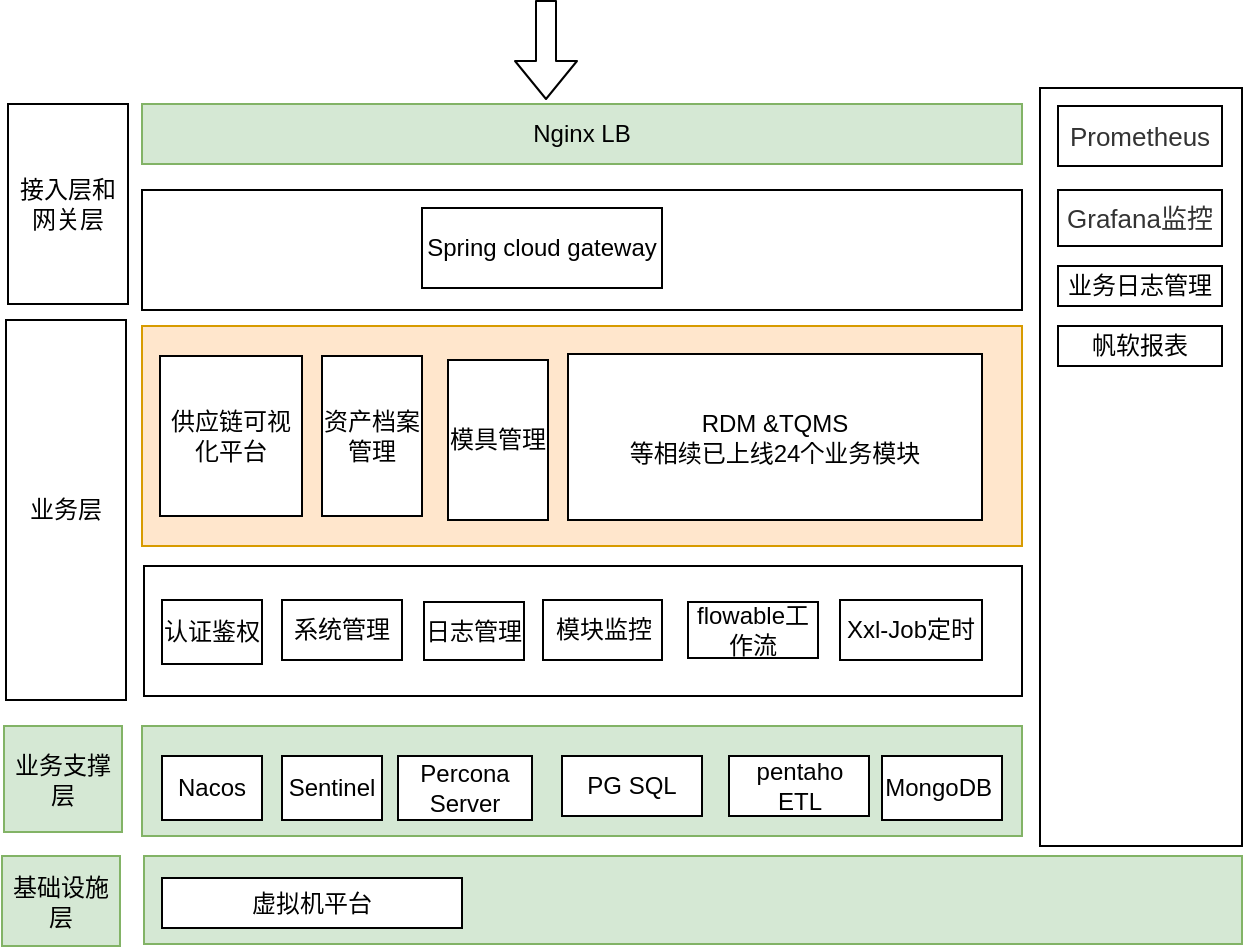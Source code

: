 <mxfile version="20.0.4" type="github">
  <diagram id="FreApOh0P8EAd21RDP0V" name="第 1 页">
    <mxGraphModel dx="976" dy="652" grid="1" gridSize="10" guides="1" tooltips="1" connect="1" arrows="1" fold="1" page="1" pageScale="1" pageWidth="827" pageHeight="1169" math="0" shadow="0">
      <root>
        <mxCell id="0" />
        <mxCell id="1" parent="0" />
        <mxCell id="PHS2nzalzjmnBimHt5p8-22" value="" style="rounded=0;whiteSpace=wrap;html=1;" parent="1" vertex="1">
          <mxGeometry x="121" y="340" width="439" height="65" as="geometry" />
        </mxCell>
        <mxCell id="2qADty-PDScpuY2AhweU-35" value="" style="rounded=0;whiteSpace=wrap;html=1;fillColor=#d5e8d4;strokeColor=#82b366;" parent="1" vertex="1">
          <mxGeometry x="121" y="485" width="549" height="44" as="geometry" />
        </mxCell>
        <mxCell id="2qADty-PDScpuY2AhweU-22" value="&lt;div align=&quot;left&quot;&gt;&lt;br&gt;&lt;/div&gt;" style="rounded=0;whiteSpace=wrap;html=1;" parent="1" vertex="1">
          <mxGeometry x="120" y="152" width="440" height="60" as="geometry" />
        </mxCell>
        <mxCell id="2qADty-PDScpuY2AhweU-21" value="" style="rounded=0;whiteSpace=wrap;html=1;fillColor=#ffe6cc;strokeColor=#d79b00;" parent="1" vertex="1">
          <mxGeometry x="120" y="220" width="440" height="110" as="geometry" />
        </mxCell>
        <mxCell id="2qADty-PDScpuY2AhweU-2" value="" style="shape=flexArrow;endArrow=classic;html=1;" parent="1" edge="1">
          <mxGeometry width="50" height="50" relative="1" as="geometry">
            <mxPoint x="322" y="57" as="sourcePoint" />
            <mxPoint x="322" y="107" as="targetPoint" />
          </mxGeometry>
        </mxCell>
        <mxCell id="2qADty-PDScpuY2AhweU-3" value="Nginx LB" style="rounded=0;whiteSpace=wrap;html=1;fillColor=#d5e8d4;strokeColor=#82b366;" parent="1" vertex="1">
          <mxGeometry x="120" y="109" width="440" height="30" as="geometry" />
        </mxCell>
        <mxCell id="2qADty-PDScpuY2AhweU-4" value="&lt;div&gt;Spring cloud gateway&lt;/div&gt;" style="rounded=0;whiteSpace=wrap;html=1;" parent="1" vertex="1">
          <mxGeometry x="260" y="161" width="120" height="40" as="geometry" />
        </mxCell>
        <mxCell id="2qADty-PDScpuY2AhweU-8" value="资产档案管理" style="rounded=0;whiteSpace=wrap;html=1;" parent="1" vertex="1">
          <mxGeometry x="210" y="235" width="50" height="80" as="geometry" />
        </mxCell>
        <mxCell id="2qADty-PDScpuY2AhweU-9" value="供应链可视化平台" style="rounded=0;whiteSpace=wrap;html=1;" parent="1" vertex="1">
          <mxGeometry x="129" y="235" width="71" height="80" as="geometry" />
        </mxCell>
        <mxCell id="2qADty-PDScpuY2AhweU-10" value="模具管理" style="rounded=0;whiteSpace=wrap;html=1;" parent="1" vertex="1">
          <mxGeometry x="273" y="237" width="50" height="80" as="geometry" />
        </mxCell>
        <mxCell id="2qADty-PDScpuY2AhweU-11" value="RDM &amp;amp;TQMS&lt;br&gt;等相续已上线24个业务模块" style="rounded=0;whiteSpace=wrap;html=1;" parent="1" vertex="1">
          <mxGeometry x="333" y="234" width="207" height="83" as="geometry" />
        </mxCell>
        <mxCell id="2qADty-PDScpuY2AhweU-14" value="虚拟机平台" style="rounded=0;whiteSpace=wrap;html=1;" parent="1" vertex="1">
          <mxGeometry x="130" y="496" width="150" height="25" as="geometry" />
        </mxCell>
        <mxCell id="2qADty-PDScpuY2AhweU-18" value="" style="rounded=0;whiteSpace=wrap;html=1;fillColor=#d5e8d4;strokeColor=#82b366;" parent="1" vertex="1">
          <mxGeometry x="120" y="420" width="440" height="55" as="geometry" />
        </mxCell>
        <mxCell id="2qADty-PDScpuY2AhweU-23" value="接入层和网关层" style="rounded=0;whiteSpace=wrap;html=1;" parent="1" vertex="1">
          <mxGeometry x="53" y="109" width="60" height="100" as="geometry" />
        </mxCell>
        <mxCell id="2qADty-PDScpuY2AhweU-26" value="业务层" style="rounded=0;whiteSpace=wrap;html=1;" parent="1" vertex="1">
          <mxGeometry x="52" y="217" width="60" height="190" as="geometry" />
        </mxCell>
        <mxCell id="2qADty-PDScpuY2AhweU-29" value="业务支撑层" style="rounded=0;whiteSpace=wrap;html=1;fillColor=#d5e8d4;strokeColor=#82b366;" parent="1" vertex="1">
          <mxGeometry x="51" y="420" width="59" height="53" as="geometry" />
        </mxCell>
        <mxCell id="2qADty-PDScpuY2AhweU-30" value="Nacos" style="rounded=0;whiteSpace=wrap;html=1;" parent="1" vertex="1">
          <mxGeometry x="130" y="435" width="50" height="32" as="geometry" />
        </mxCell>
        <mxCell id="2qADty-PDScpuY2AhweU-34" value="基础设施层" style="rounded=0;whiteSpace=wrap;html=1;fillColor=#d5e8d4;strokeColor=#82b366;" parent="1" vertex="1">
          <mxGeometry x="50" y="485" width="59" height="45" as="geometry" />
        </mxCell>
        <mxCell id="2qADty-PDScpuY2AhweU-45" value="Sentinel" style="rounded=0;whiteSpace=wrap;html=1;" parent="1" vertex="1">
          <mxGeometry x="190" y="435" width="50" height="32" as="geometry" />
        </mxCell>
        <mxCell id="2qADty-PDScpuY2AhweU-47" value="Percona Server" style="rounded=0;whiteSpace=wrap;html=1;" parent="1" vertex="1">
          <mxGeometry x="248" y="435" width="67" height="32" as="geometry" />
        </mxCell>
        <mxCell id="PHS2nzalzjmnBimHt5p8-1" value="PG SQL" style="rounded=0;whiteSpace=wrap;html=1;" parent="1" vertex="1">
          <mxGeometry x="330" y="435" width="70" height="30" as="geometry" />
        </mxCell>
        <mxCell id="PHS2nzalzjmnBimHt5p8-4" value="MongoDB&amp;nbsp;" style="rounded=0;whiteSpace=wrap;html=1;" parent="1" vertex="1">
          <mxGeometry x="490" y="435" width="60" height="32" as="geometry" />
        </mxCell>
        <mxCell id="PHS2nzalzjmnBimHt5p8-5" value="pentaho ETL" style="rounded=0;whiteSpace=wrap;html=1;" parent="1" vertex="1">
          <mxGeometry x="413.5" y="435" width="70" height="30" as="geometry" />
        </mxCell>
        <mxCell id="PHS2nzalzjmnBimHt5p8-6" value="日志管理" style="rounded=0;whiteSpace=wrap;html=1;" parent="1" vertex="1">
          <mxGeometry x="261" y="358" width="50" height="29" as="geometry" />
        </mxCell>
        <mxCell id="PHS2nzalzjmnBimHt5p8-7" value="模块监控" style="rounded=0;whiteSpace=wrap;html=1;" parent="1" vertex="1">
          <mxGeometry x="320.5" y="357" width="59.5" height="30" as="geometry" />
        </mxCell>
        <mxCell id="PHS2nzalzjmnBimHt5p8-8" value="flowable工作流" style="rounded=0;whiteSpace=wrap;html=1;" parent="1" vertex="1">
          <mxGeometry x="393" y="358" width="65" height="28" as="geometry" />
        </mxCell>
        <mxCell id="PHS2nzalzjmnBimHt5p8-9" value="认证鉴权" style="rounded=0;whiteSpace=wrap;html=1;" parent="1" vertex="1">
          <mxGeometry x="130" y="357" width="50" height="32" as="geometry" />
        </mxCell>
        <mxCell id="PHS2nzalzjmnBimHt5p8-11" value="系统管理" style="rounded=0;whiteSpace=wrap;html=1;" parent="1" vertex="1">
          <mxGeometry x="190" y="357" width="60" height="30" as="geometry" />
        </mxCell>
        <mxCell id="PHS2nzalzjmnBimHt5p8-16" value="Xxl-Job定时" style="rounded=0;whiteSpace=wrap;html=1;" parent="1" vertex="1">
          <mxGeometry x="469" y="357" width="71" height="30" as="geometry" />
        </mxCell>
        <mxCell id="PHS2nzalzjmnBimHt5p8-23" value="&lt;font color=&quot;#333333&quot; face=&quot;arial&quot;&gt;&lt;span style=&quot;font-size: 13px&quot;&gt;&lt;br&gt;&lt;/span&gt;&lt;/font&gt;" style="rounded=0;whiteSpace=wrap;html=1;" parent="1" vertex="1">
          <mxGeometry x="569" y="101" width="101" height="379" as="geometry" />
        </mxCell>
        <mxCell id="1HXbt5UckWOFF4F_JTtJ-9" value="&lt;span style=&quot;color: rgb(51, 51, 51); font-family: arial; font-size: 13px;&quot;&gt;Prometheus&lt;/span&gt;" style="rounded=0;whiteSpace=wrap;html=1;" vertex="1" parent="1">
          <mxGeometry x="578" y="110" width="82" height="30" as="geometry" />
        </mxCell>
        <mxCell id="1HXbt5UckWOFF4F_JTtJ-11" value="&lt;span style=&quot;color: rgb(51, 51, 51); font-family: arial; font-size: 13px;&quot;&gt;Grafana监控&lt;/span&gt;" style="rounded=0;whiteSpace=wrap;html=1;" vertex="1" parent="1">
          <mxGeometry x="578" y="152" width="82" height="28" as="geometry" />
        </mxCell>
        <mxCell id="1HXbt5UckWOFF4F_JTtJ-12" value="业务日志管理" style="rounded=0;whiteSpace=wrap;html=1;" vertex="1" parent="1">
          <mxGeometry x="578" y="190" width="82" height="20" as="geometry" />
        </mxCell>
        <mxCell id="1HXbt5UckWOFF4F_JTtJ-13" value="帆软报表" style="rounded=0;whiteSpace=wrap;html=1;" vertex="1" parent="1">
          <mxGeometry x="578" y="220" width="82" height="20" as="geometry" />
        </mxCell>
      </root>
    </mxGraphModel>
  </diagram>
</mxfile>
